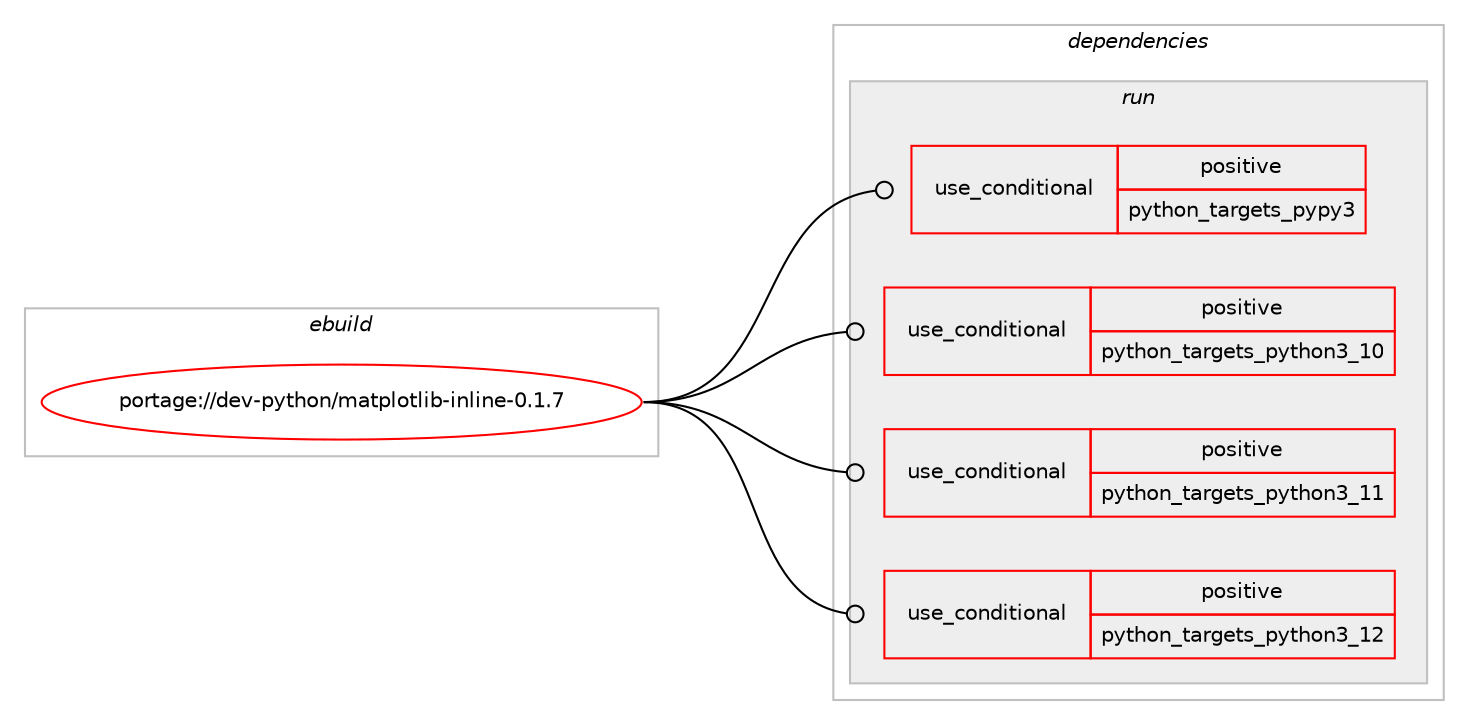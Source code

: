 digraph prolog {

# *************
# Graph options
# *************

newrank=true;
concentrate=true;
compound=true;
graph [rankdir=LR,fontname=Helvetica,fontsize=10,ranksep=1.5];#, ranksep=2.5, nodesep=0.2];
edge  [arrowhead=vee];
node  [fontname=Helvetica,fontsize=10];

# **********
# The ebuild
# **********

subgraph cluster_leftcol {
color=gray;
rank=same;
label=<<i>ebuild</i>>;
id [label="portage://dev-python/matplotlib-inline-0.1.7", color=red, width=4, href="../dev-python/matplotlib-inline-0.1.7.svg"];
}

# ****************
# The dependencies
# ****************

subgraph cluster_midcol {
color=gray;
label=<<i>dependencies</i>>;
subgraph cluster_compile {
fillcolor="#eeeeee";
style=filled;
label=<<i>compile</i>>;
}
subgraph cluster_compileandrun {
fillcolor="#eeeeee";
style=filled;
label=<<i>compile and run</i>>;
}
subgraph cluster_run {
fillcolor="#eeeeee";
style=filled;
label=<<i>run</i>>;
subgraph cond33780 {
dependency75881 [label=<<TABLE BORDER="0" CELLBORDER="1" CELLSPACING="0" CELLPADDING="4"><TR><TD ROWSPAN="3" CELLPADDING="10">use_conditional</TD></TR><TR><TD>positive</TD></TR><TR><TD>python_targets_pypy3</TD></TR></TABLE>>, shape=none, color=red];
# *** BEGIN UNKNOWN DEPENDENCY TYPE (TODO) ***
# dependency75881 -> package_dependency(portage://dev-python/matplotlib-inline-0.1.7,run,no,dev-python,pypy3,none,[,,],any_same_slot,[])
# *** END UNKNOWN DEPENDENCY TYPE (TODO) ***

}
id:e -> dependency75881:w [weight=20,style="solid",arrowhead="odot"];
subgraph cond33781 {
dependency75882 [label=<<TABLE BORDER="0" CELLBORDER="1" CELLSPACING="0" CELLPADDING="4"><TR><TD ROWSPAN="3" CELLPADDING="10">use_conditional</TD></TR><TR><TD>positive</TD></TR><TR><TD>python_targets_python3_10</TD></TR></TABLE>>, shape=none, color=red];
# *** BEGIN UNKNOWN DEPENDENCY TYPE (TODO) ***
# dependency75882 -> package_dependency(portage://dev-python/matplotlib-inline-0.1.7,run,no,dev-lang,python,none,[,,],[slot(3.10)],[])
# *** END UNKNOWN DEPENDENCY TYPE (TODO) ***

}
id:e -> dependency75882:w [weight=20,style="solid",arrowhead="odot"];
subgraph cond33782 {
dependency75883 [label=<<TABLE BORDER="0" CELLBORDER="1" CELLSPACING="0" CELLPADDING="4"><TR><TD ROWSPAN="3" CELLPADDING="10">use_conditional</TD></TR><TR><TD>positive</TD></TR><TR><TD>python_targets_python3_11</TD></TR></TABLE>>, shape=none, color=red];
# *** BEGIN UNKNOWN DEPENDENCY TYPE (TODO) ***
# dependency75883 -> package_dependency(portage://dev-python/matplotlib-inline-0.1.7,run,no,dev-lang,python,none,[,,],[slot(3.11)],[])
# *** END UNKNOWN DEPENDENCY TYPE (TODO) ***

}
id:e -> dependency75883:w [weight=20,style="solid",arrowhead="odot"];
subgraph cond33783 {
dependency75884 [label=<<TABLE BORDER="0" CELLBORDER="1" CELLSPACING="0" CELLPADDING="4"><TR><TD ROWSPAN="3" CELLPADDING="10">use_conditional</TD></TR><TR><TD>positive</TD></TR><TR><TD>python_targets_python3_12</TD></TR></TABLE>>, shape=none, color=red];
# *** BEGIN UNKNOWN DEPENDENCY TYPE (TODO) ***
# dependency75884 -> package_dependency(portage://dev-python/matplotlib-inline-0.1.7,run,no,dev-lang,python,none,[,,],[slot(3.12)],[])
# *** END UNKNOWN DEPENDENCY TYPE (TODO) ***

}
id:e -> dependency75884:w [weight=20,style="solid",arrowhead="odot"];
# *** BEGIN UNKNOWN DEPENDENCY TYPE (TODO) ***
# id -> package_dependency(portage://dev-python/matplotlib-inline-0.1.7,run,no,dev-python,traitlets,none,[,,],[],[use(optenable(python_targets_pypy3),negative),use(optenable(python_targets_python3_10),negative),use(optenable(python_targets_python3_11),negative),use(optenable(python_targets_python3_12),negative)])
# *** END UNKNOWN DEPENDENCY TYPE (TODO) ***

}
}

# **************
# The candidates
# **************

subgraph cluster_choices {
rank=same;
color=gray;
label=<<i>candidates</i>>;

}

}
